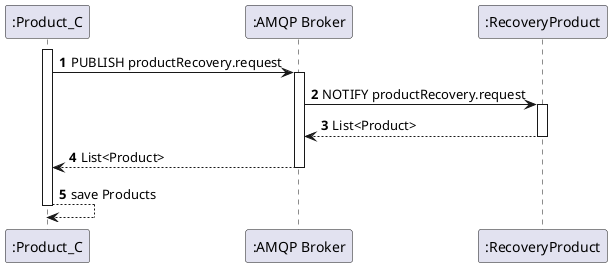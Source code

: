 @startuml
'https://plantuml.com/sequence-diagram


autonumber

participant ":Product_C" as pro
participant ":AMQP Broker" as bro
participant ":RecoveryProduct" as rc



activate pro
pro -> bro: PUBLISH productRecovery.request
activate bro
bro -> rc: NOTIFY productRecovery.request
activate rc
rc --> bro: List<Product>
deactivate rc
bro --> pro: List<Product>
deactivate bro
pro --> pro: save Products
deactivate pro



@enduml
